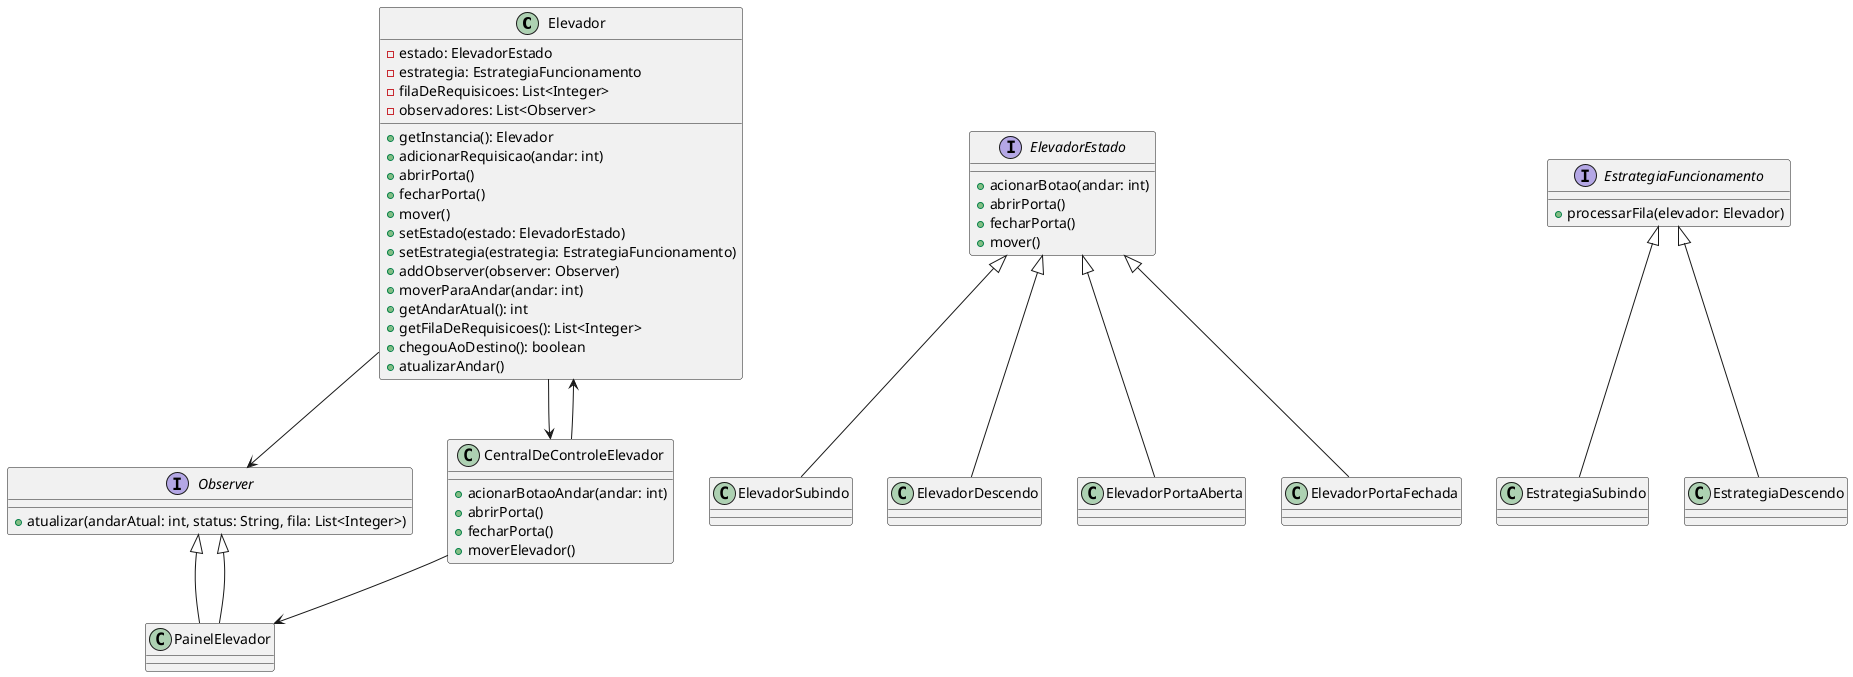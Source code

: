 @startuml
class Elevador {
    - estado: ElevadorEstado
    - estrategia: EstrategiaFuncionamento
    - filaDeRequisicoes: List<Integer>
    - observadores: List<Observer>
    + getInstancia(): Elevador
    + adicionarRequisicao(andar: int)
    + abrirPorta()
    + fecharPorta()
    + mover()
    + setEstado(estado: ElevadorEstado)
    + setEstrategia(estrategia: EstrategiaFuncionamento)
    + addObserver(observer: Observer)
    + moverParaAndar(andar: int)
    + getAndarAtual(): int
    + getFilaDeRequisicoes(): List<Integer>
    + chegouAoDestino(): boolean
    + atualizarAndar()
}

interface ElevadorEstado {
    + acionarBotao(andar: int)
    + abrirPorta()
    + fecharPorta()
    + mover()
}

ElevadorEstado <|-- ElevadorSubindo
ElevadorEstado <|-- ElevadorDescendo
ElevadorEstado <|-- ElevadorPortaAberta
ElevadorEstado <|-- ElevadorPortaFechada

interface EstrategiaFuncionamento {
    + processarFila(elevador: Elevador)
}

EstrategiaFuncionamento <|-- EstrategiaSubindo
EstrategiaFuncionamento <|-- EstrategiaDescendo

interface Observer {
    + atualizar(andarAtual: int, status: String, fila: List<Integer>)
}

Observer <|-- PainelElevador

class CentralDeControleElevador {
    + acionarBotaoAndar(andar: int)
    + abrirPorta()
    + fecharPorta()
    + moverElevador()
}

Elevador --> Observer
Observer <|-- PainelElevador
Elevador --> CentralDeControleElevador
CentralDeControleElevador --> PainelElevador
CentralDeControleElevador --> Elevador
@enduml
